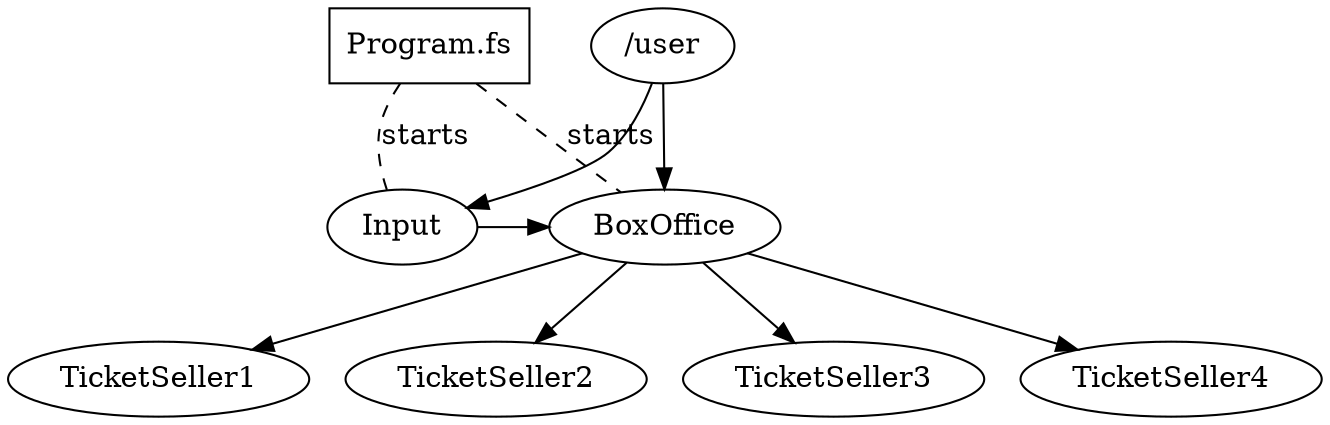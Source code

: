 digraph G {

    Main [shape=box, label="Program.fs"]
    Main -> Input [label="starts", arrowhead=none, style=dashed]
    Main -> BoxOffice [label="starts", arrowhead=none, style=dashed]
    User [label="/user"]
    User -> Input
    User -> BoxOffice
    {rank = same; Input[group=g2]; BoxOffice[group=g3]}
    Input -> BoxOffice
    BoxOffice -> TicketSeller1
    BoxOffice -> TicketSeller2
    BoxOffice -> TicketSeller3
    BoxOffice -> TicketSeller4
}